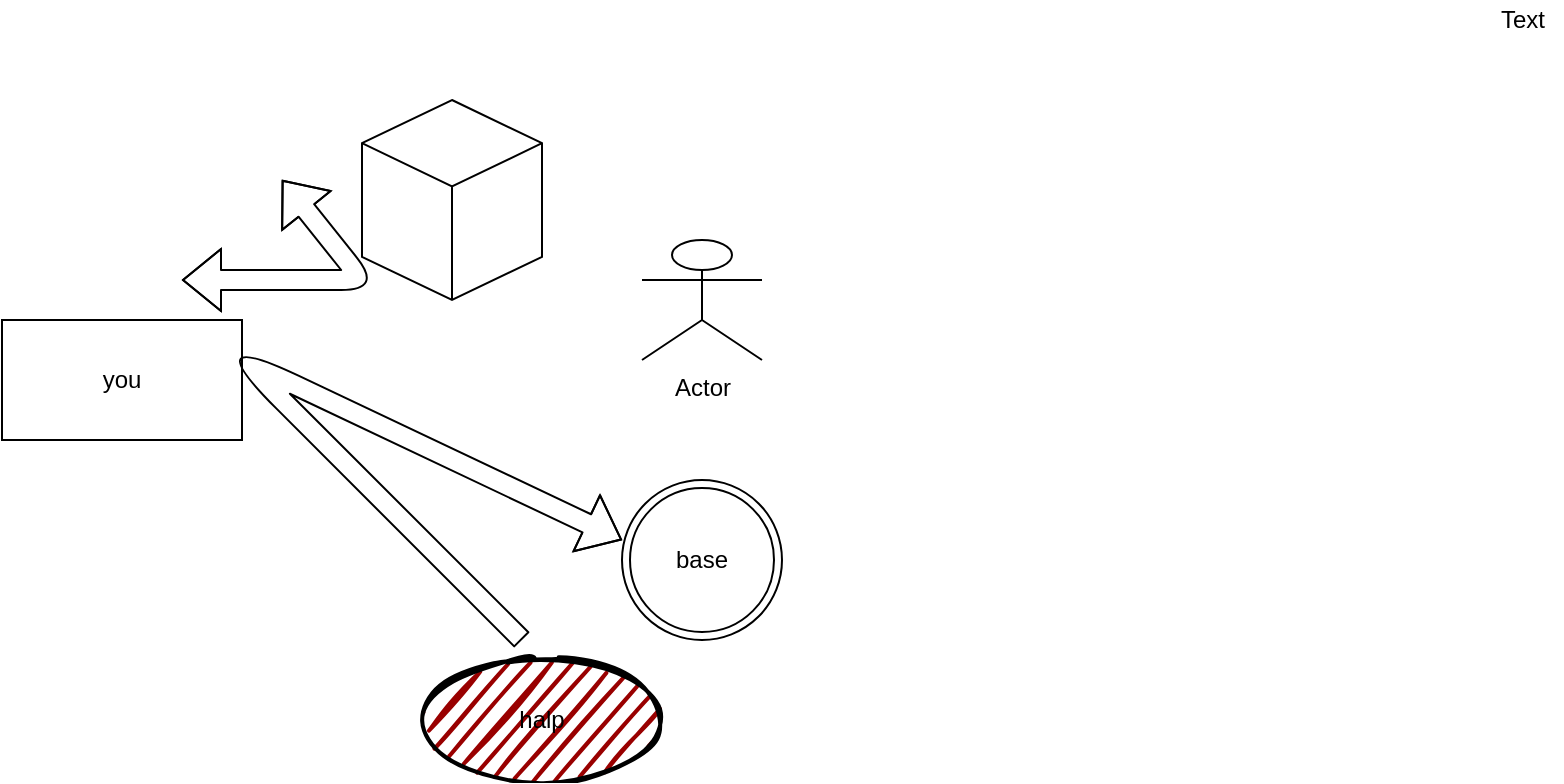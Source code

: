 <mxfile version="13.7.5" type="github">
  <diagram id="pMgjZZXWP9TjOqpDY5YE" name="Page-1">
    <mxGraphModel dx="766" dy="1300" grid="1" gridSize="10" guides="1" tooltips="1" connect="1" arrows="1" fold="1" page="1" pageScale="1" pageWidth="1100" pageHeight="850" math="0" shadow="0">
      <root>
        <mxCell id="0" />
        <mxCell id="1" parent="0" />
        <mxCell id="IYTINZ7hOh6iWXkwWNtv-1" value="you" style="rounded=0;whiteSpace=wrap;html=1;" vertex="1" parent="1">
          <mxGeometry x="60" y="-680" width="120" height="60" as="geometry" />
        </mxCell>
        <mxCell id="IYTINZ7hOh6iWXkwWNtv-2" value="" style="shape=flexArrow;endArrow=classic;html=1;" edge="1" parent="1">
          <mxGeometry width="50" height="50" relative="1" as="geometry">
            <mxPoint x="320" y="-520" as="sourcePoint" />
            <mxPoint x="370" y="-570" as="targetPoint" />
            <Array as="points">
              <mxPoint x="180" y="-660" />
            </Array>
          </mxGeometry>
        </mxCell>
        <mxCell id="IYTINZ7hOh6iWXkwWNtv-3" value="halp" style="ellipse;whiteSpace=wrap;html=1;strokeWidth=2;fillWeight=2;hachureGap=8;fillColor=#990000;fillStyle=dots;sketch=1;" vertex="1" parent="1">
          <mxGeometry x="270" y="-510" width="120" height="60" as="geometry" />
        </mxCell>
        <mxCell id="IYTINZ7hOh6iWXkwWNtv-4" value="base" style="ellipse;shape=doubleEllipse;whiteSpace=wrap;html=1;aspect=fixed;" vertex="1" parent="1">
          <mxGeometry x="370" y="-600" width="80" height="80" as="geometry" />
        </mxCell>
        <mxCell id="IYTINZ7hOh6iWXkwWNtv-21" value="" style="html=1;whiteSpace=wrap;shape=isoCube2;backgroundOutline=1;isoAngle=15;" vertex="1" parent="1">
          <mxGeometry x="240" y="-790" width="90" height="100" as="geometry" />
        </mxCell>
        <mxCell id="IYTINZ7hOh6iWXkwWNtv-24" value="" style="shape=flexArrow;endArrow=classic;startArrow=classic;html=1;" edge="1" parent="1">
          <mxGeometry width="50" height="50" relative="1" as="geometry">
            <mxPoint x="150" y="-700" as="sourcePoint" />
            <mxPoint x="200" y="-750" as="targetPoint" />
            <Array as="points">
              <mxPoint x="240" y="-700" />
            </Array>
          </mxGeometry>
        </mxCell>
        <mxCell id="IYTINZ7hOh6iWXkwWNtv-25" value="Actor" style="shape=umlActor;verticalLabelPosition=bottom;verticalAlign=top;html=1;outlineConnect=0;" vertex="1" parent="1">
          <mxGeometry x="380" y="-720" width="60" height="60" as="geometry" />
        </mxCell>
        <mxCell id="IYTINZ7hOh6iWXkwWNtv-26" value="Text" style="text;html=1;align=center;verticalAlign=middle;resizable=0;points=[];autosize=1;" vertex="1" parent="1">
          <mxGeometry x="800" y="-840" width="40" height="20" as="geometry" />
        </mxCell>
      </root>
    </mxGraphModel>
  </diagram>
</mxfile>
